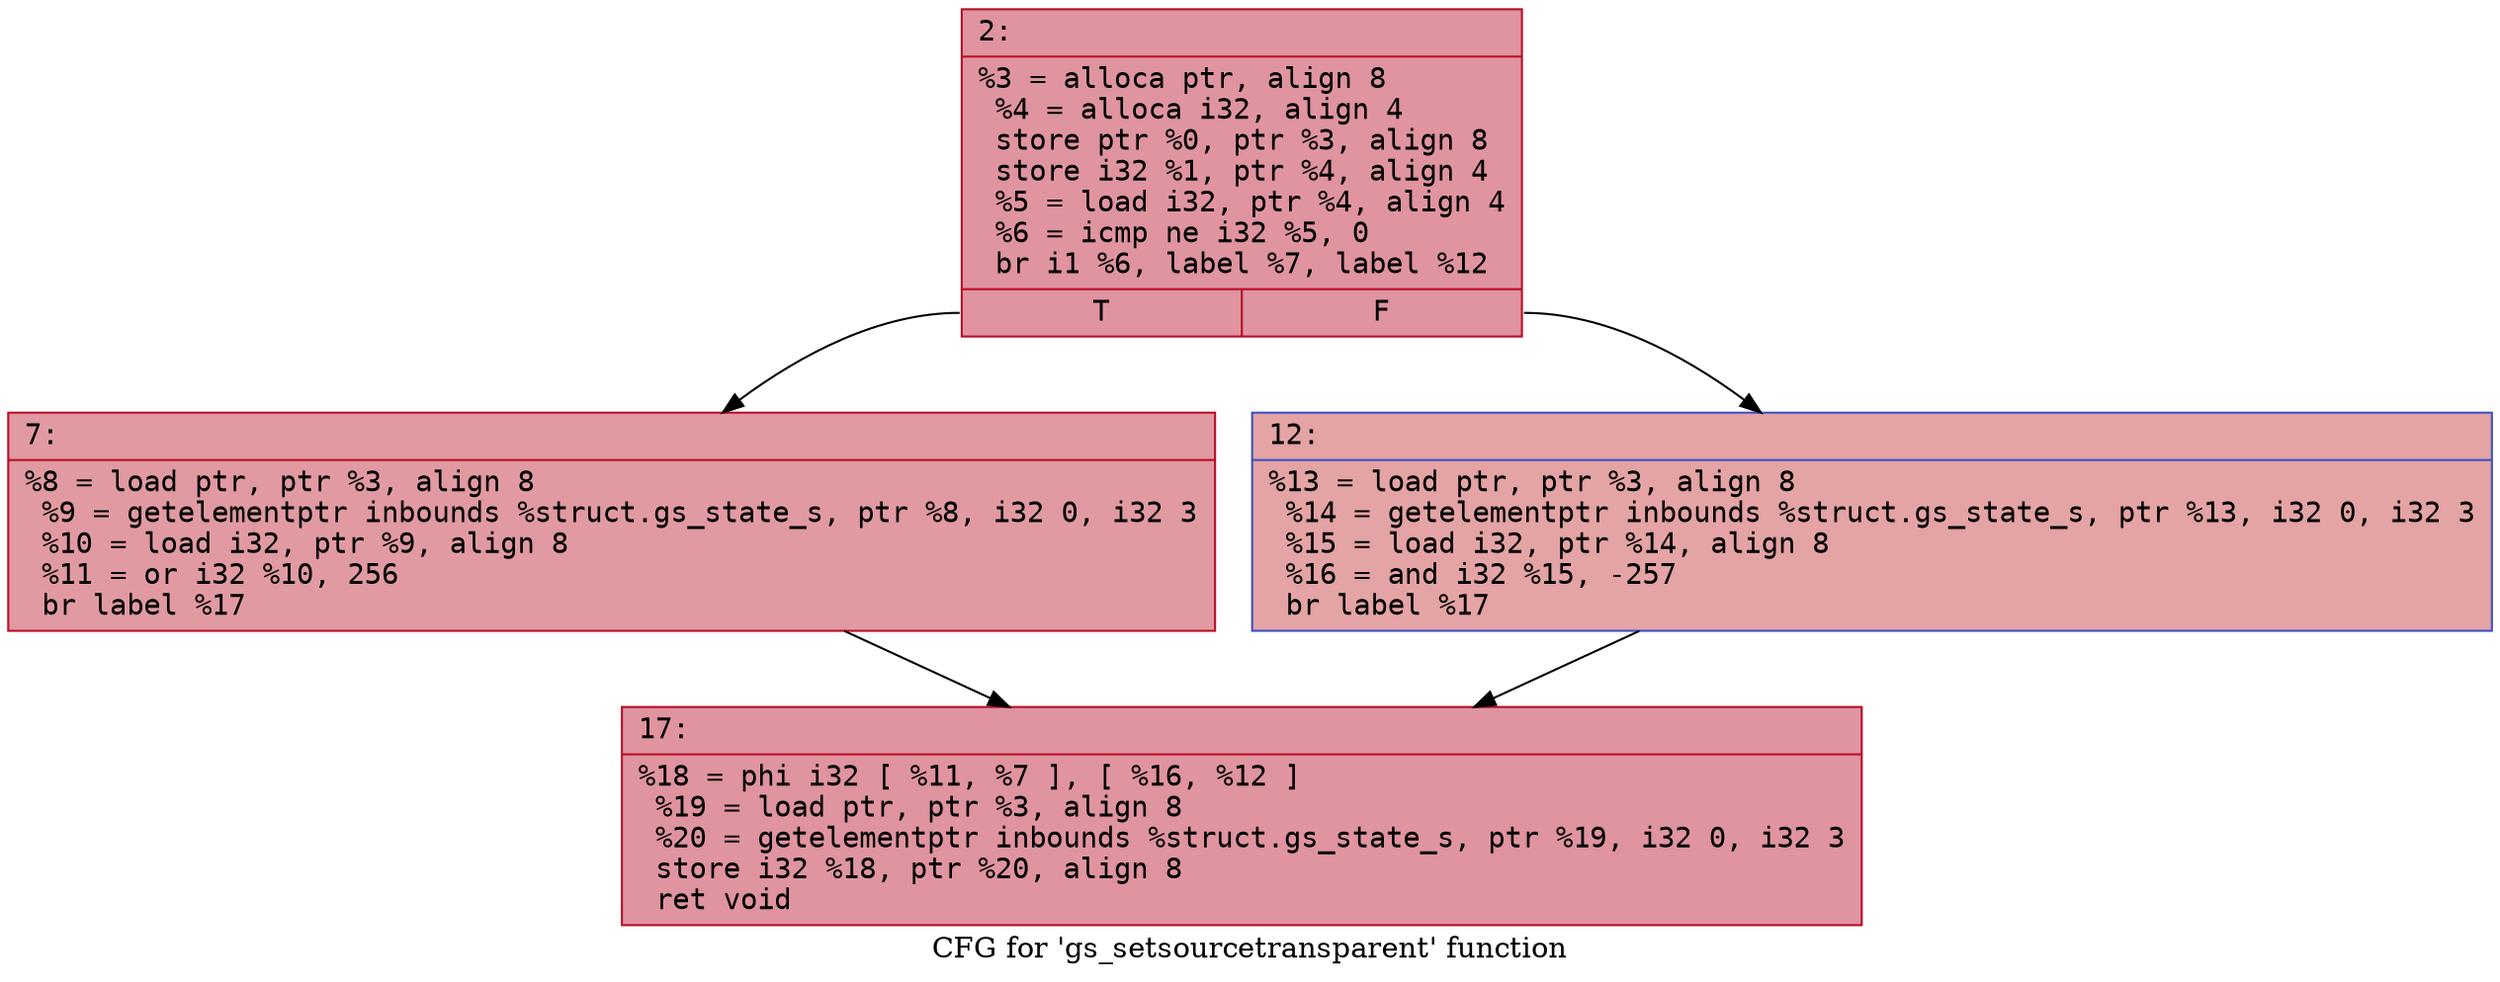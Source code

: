 digraph "CFG for 'gs_setsourcetransparent' function" {
	label="CFG for 'gs_setsourcetransparent' function";

	Node0x600001ac2120 [shape=record,color="#b70d28ff", style=filled, fillcolor="#b70d2870" fontname="Courier",label="{2:\l|  %3 = alloca ptr, align 8\l  %4 = alloca i32, align 4\l  store ptr %0, ptr %3, align 8\l  store i32 %1, ptr %4, align 4\l  %5 = load i32, ptr %4, align 4\l  %6 = icmp ne i32 %5, 0\l  br i1 %6, label %7, label %12\l|{<s0>T|<s1>F}}"];
	Node0x600001ac2120:s0 -> Node0x600001ac2170[tooltip="2 -> 7\nProbability 62.50%" ];
	Node0x600001ac2120:s1 -> Node0x600001ac21c0[tooltip="2 -> 12\nProbability 37.50%" ];
	Node0x600001ac2170 [shape=record,color="#b70d28ff", style=filled, fillcolor="#bb1b2c70" fontname="Courier",label="{7:\l|  %8 = load ptr, ptr %3, align 8\l  %9 = getelementptr inbounds %struct.gs_state_s, ptr %8, i32 0, i32 3\l  %10 = load i32, ptr %9, align 8\l  %11 = or i32 %10, 256\l  br label %17\l}"];
	Node0x600001ac2170 -> Node0x600001ac2210[tooltip="7 -> 17\nProbability 100.00%" ];
	Node0x600001ac21c0 [shape=record,color="#3d50c3ff", style=filled, fillcolor="#c32e3170" fontname="Courier",label="{12:\l|  %13 = load ptr, ptr %3, align 8\l  %14 = getelementptr inbounds %struct.gs_state_s, ptr %13, i32 0, i32 3\l  %15 = load i32, ptr %14, align 8\l  %16 = and i32 %15, -257\l  br label %17\l}"];
	Node0x600001ac21c0 -> Node0x600001ac2210[tooltip="12 -> 17\nProbability 100.00%" ];
	Node0x600001ac2210 [shape=record,color="#b70d28ff", style=filled, fillcolor="#b70d2870" fontname="Courier",label="{17:\l|  %18 = phi i32 [ %11, %7 ], [ %16, %12 ]\l  %19 = load ptr, ptr %3, align 8\l  %20 = getelementptr inbounds %struct.gs_state_s, ptr %19, i32 0, i32 3\l  store i32 %18, ptr %20, align 8\l  ret void\l}"];
}
